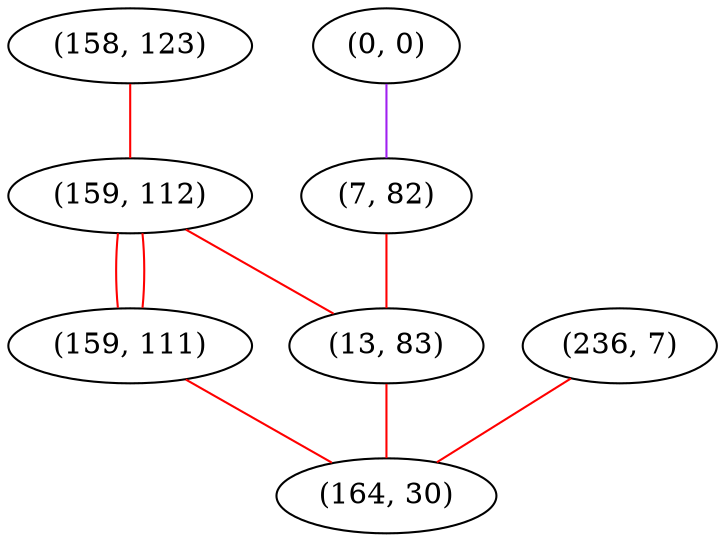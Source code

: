graph "" {
"(158, 123)";
"(0, 0)";
"(236, 7)";
"(159, 112)";
"(159, 111)";
"(7, 82)";
"(13, 83)";
"(164, 30)";
"(158, 123)" -- "(159, 112)"  [color=red, key=0, weight=1];
"(0, 0)" -- "(7, 82)"  [color=purple, key=0, weight=4];
"(236, 7)" -- "(164, 30)"  [color=red, key=0, weight=1];
"(159, 112)" -- "(159, 111)"  [color=red, key=0, weight=1];
"(159, 112)" -- "(159, 111)"  [color=red, key=1, weight=1];
"(159, 112)" -- "(13, 83)"  [color=red, key=0, weight=1];
"(159, 111)" -- "(164, 30)"  [color=red, key=0, weight=1];
"(7, 82)" -- "(13, 83)"  [color=red, key=0, weight=1];
"(13, 83)" -- "(164, 30)"  [color=red, key=0, weight=1];
}
